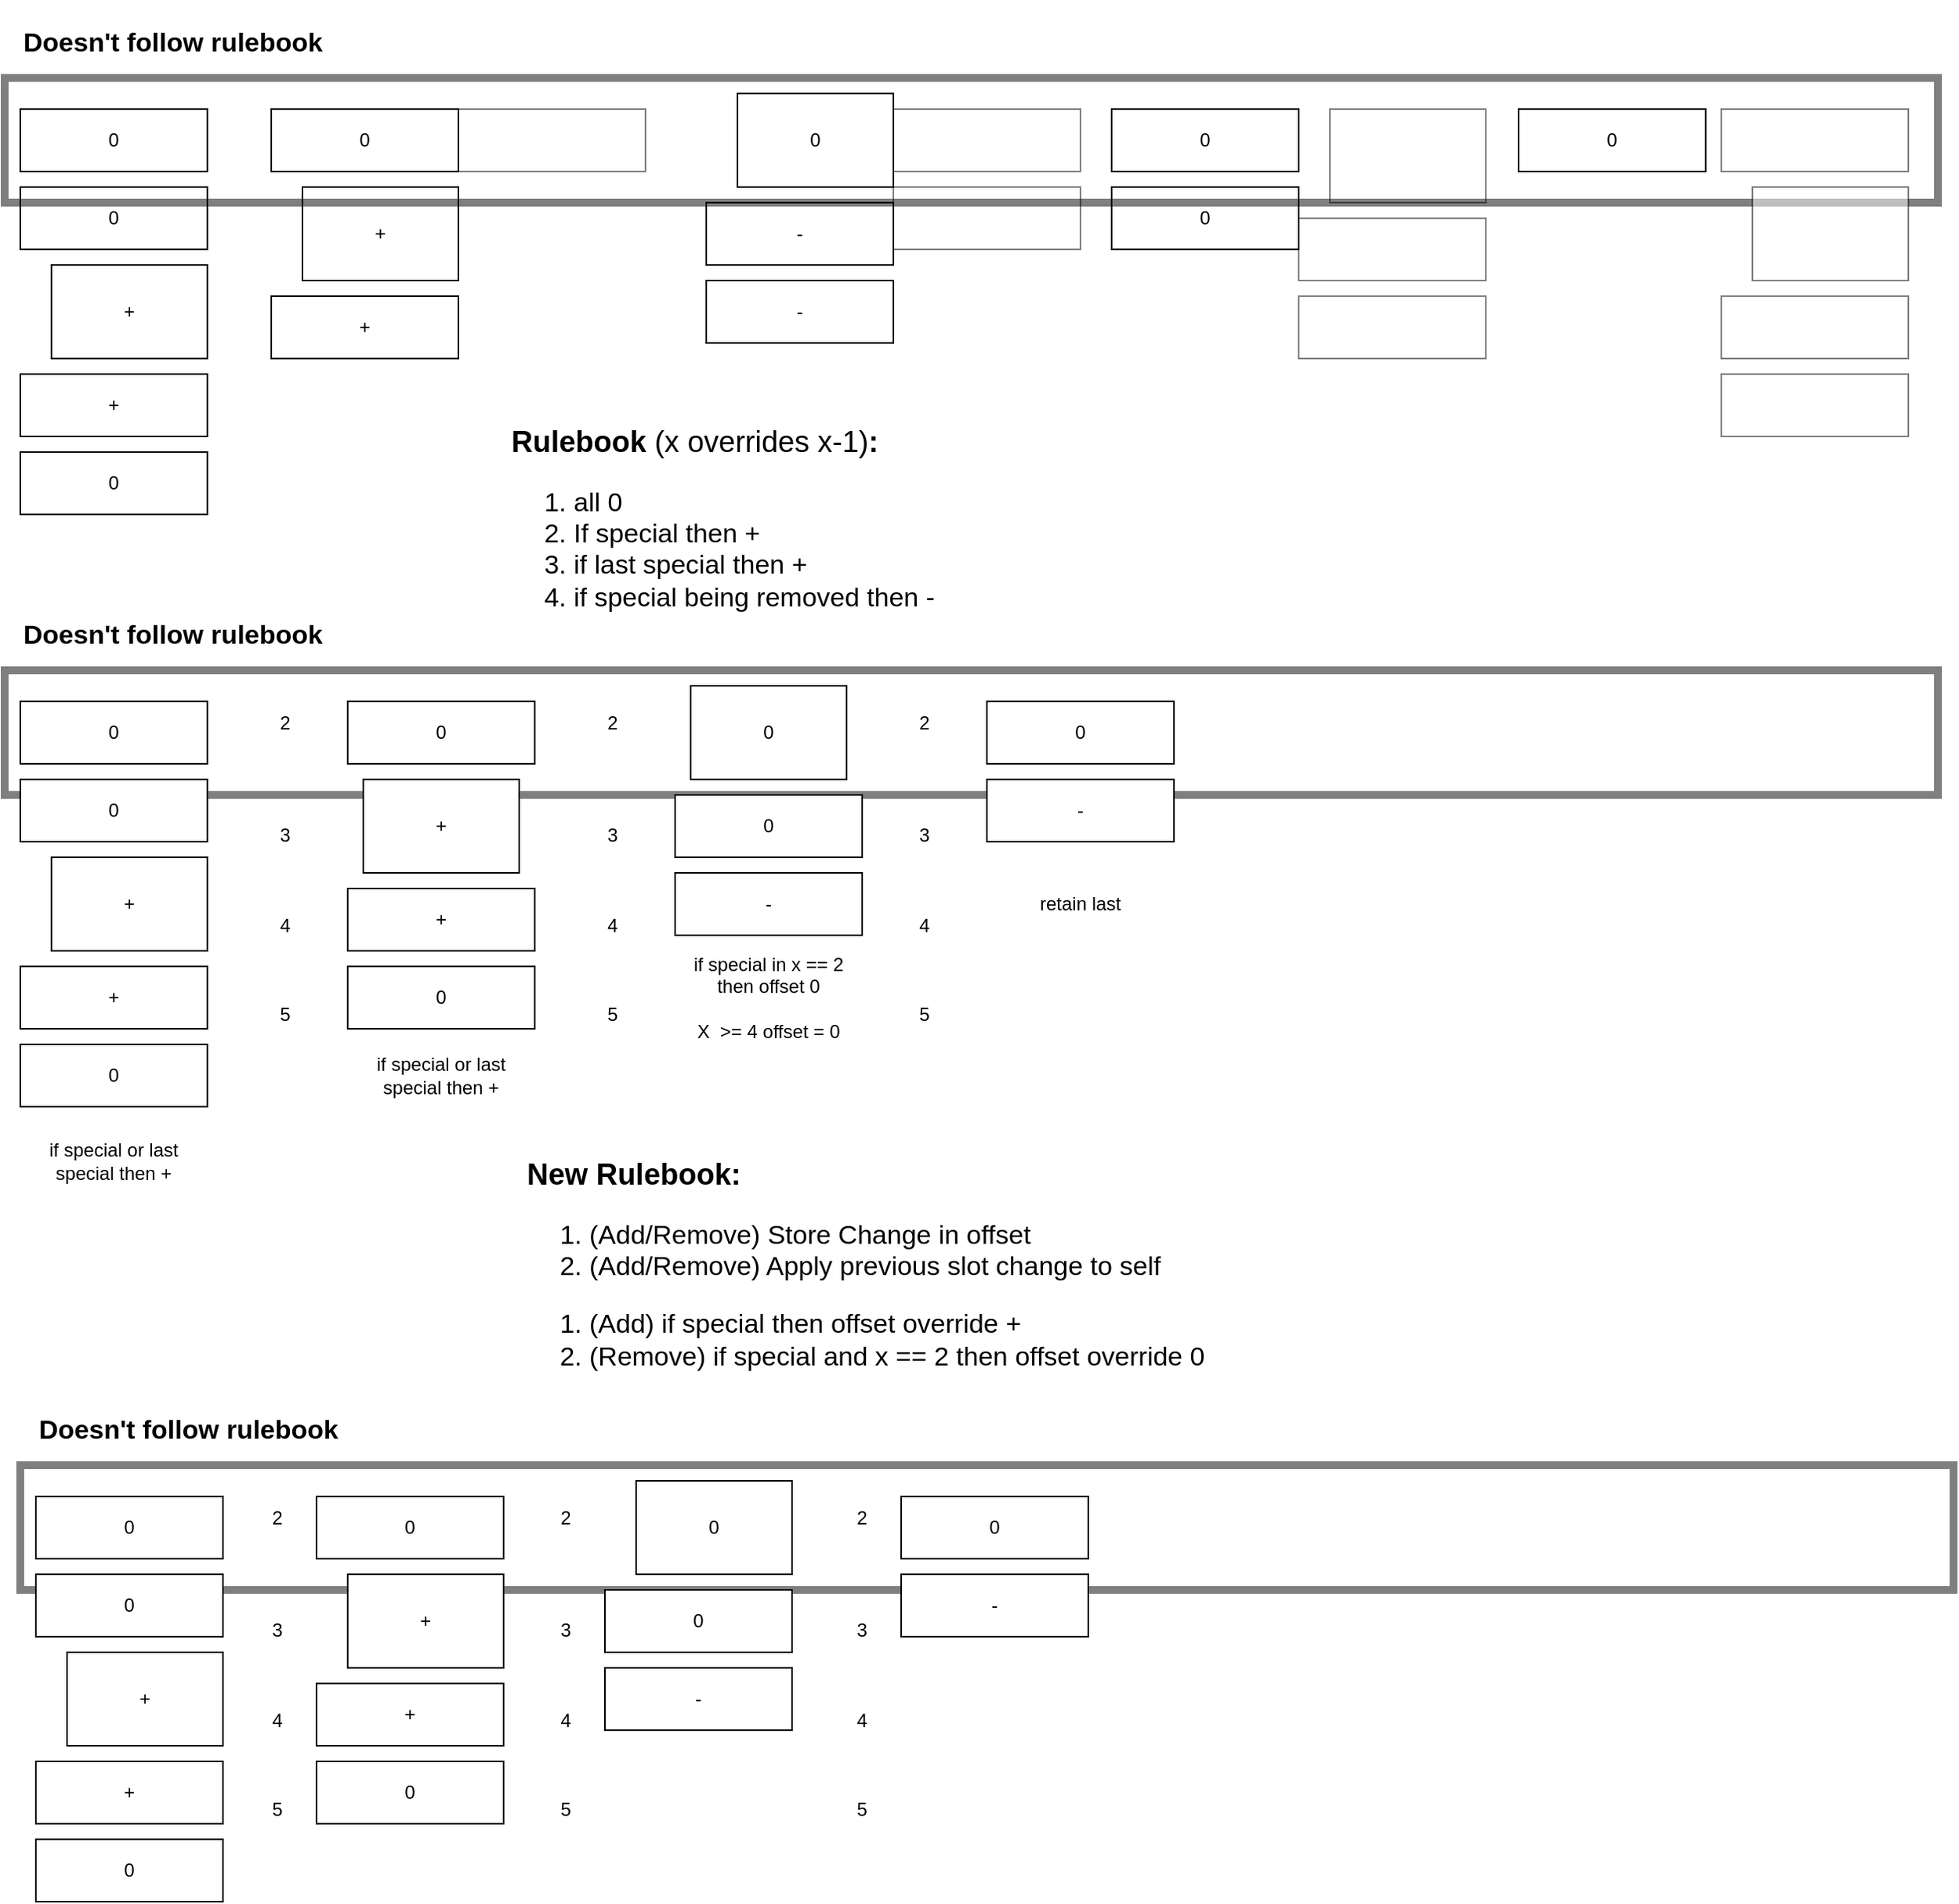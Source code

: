 <mxfile version="15.0.6" type="github"><diagram id="tIkzukC-OCRGZSHh6Kfc" name="Page-1"><mxGraphModel dx="1426" dy="1989" grid="1" gridSize="10" guides="1" tooltips="1" connect="1" arrows="1" fold="1" page="1" pageScale="1" pageWidth="827" pageHeight="1169" math="0" shadow="0"><root><mxCell id="0"/><mxCell id="1" parent="0"/><mxCell id="5mehpzaGGVVwTEe_0Mdk-20" value="" style="rounded=0;whiteSpace=wrap;html=1;fillColor=none;strokeWidth=5;opacity=50;" parent="1" vertex="1"><mxGeometry x="30" y="360" width="1240" height="80" as="geometry"/></mxCell><mxCell id="QMKidMNqvdjm3rd7tPGR-1" value="0" style="rounded=0;whiteSpace=wrap;html=1;" parent="1" vertex="1"><mxGeometry x="40" width="120" height="40" as="geometry"/></mxCell><mxCell id="QMKidMNqvdjm3rd7tPGR-2" value="0" style="rounded=0;whiteSpace=wrap;html=1;" parent="1" vertex="1"><mxGeometry x="40" y="50" width="120" height="40" as="geometry"/></mxCell><mxCell id="QMKidMNqvdjm3rd7tPGR-3" value="+" style="rounded=0;whiteSpace=wrap;html=1;" parent="1" vertex="1"><mxGeometry x="60" y="100" width="100" height="60" as="geometry"/></mxCell><mxCell id="QMKidMNqvdjm3rd7tPGR-4" value="+" style="rounded=0;whiteSpace=wrap;html=1;" parent="1" vertex="1"><mxGeometry x="40" y="170" width="120" height="40" as="geometry"/></mxCell><mxCell id="QMKidMNqvdjm3rd7tPGR-5" value="" style="rounded=0;whiteSpace=wrap;html=1;opacity=50;" parent="1" vertex="1"><mxGeometry x="321" width="120" height="40" as="geometry"/></mxCell><mxCell id="QMKidMNqvdjm3rd7tPGR-6" value="0" style="rounded=0;whiteSpace=wrap;html=1;" parent="1" vertex="1"><mxGeometry x="201" width="120" height="40" as="geometry"/></mxCell><mxCell id="QMKidMNqvdjm3rd7tPGR-7" value="+" style="rounded=0;whiteSpace=wrap;html=1;" parent="1" vertex="1"><mxGeometry x="221" y="50" width="100" height="60" as="geometry"/></mxCell><mxCell id="QMKidMNqvdjm3rd7tPGR-8" value="+" style="rounded=0;whiteSpace=wrap;html=1;" parent="1" vertex="1"><mxGeometry x="201" y="120" width="120" height="40" as="geometry"/></mxCell><mxCell id="QMKidMNqvdjm3rd7tPGR-9" value="" style="rounded=0;whiteSpace=wrap;html=1;opacity=50;" parent="1" vertex="1"><mxGeometry x="600" y="50" width="120" height="40" as="geometry"/></mxCell><mxCell id="QMKidMNqvdjm3rd7tPGR-10" value="" style="rounded=0;whiteSpace=wrap;html=1;opacity=50;" parent="1" vertex="1"><mxGeometry x="600" width="120" height="40" as="geometry"/></mxCell><mxCell id="QMKidMNqvdjm3rd7tPGR-11" value="0" style="rounded=0;whiteSpace=wrap;html=1;" parent="1" vertex="1"><mxGeometry x="500" y="-10" width="100" height="60" as="geometry"/></mxCell><mxCell id="QMKidMNqvdjm3rd7tPGR-12" value="-" style="rounded=0;whiteSpace=wrap;html=1;" parent="1" vertex="1"><mxGeometry x="480" y="60" width="120" height="40" as="geometry"/></mxCell><mxCell id="QMKidMNqvdjm3rd7tPGR-13" value="" style="rounded=0;whiteSpace=wrap;html=1;opacity=50;" parent="1" vertex="1"><mxGeometry x="860" y="70" width="120" height="40" as="geometry"/></mxCell><mxCell id="QMKidMNqvdjm3rd7tPGR-14" value="" style="rounded=0;whiteSpace=wrap;html=1;opacity=50;" parent="1" vertex="1"><mxGeometry x="860" y="120" width="120" height="40" as="geometry"/></mxCell><mxCell id="QMKidMNqvdjm3rd7tPGR-15" value="" style="rounded=0;whiteSpace=wrap;html=1;opacity=50;" parent="1" vertex="1"><mxGeometry x="880" width="100" height="60" as="geometry"/></mxCell><mxCell id="QMKidMNqvdjm3rd7tPGR-16" value="0" style="rounded=0;whiteSpace=wrap;html=1;" parent="1" vertex="1"><mxGeometry x="740" width="120" height="40" as="geometry"/></mxCell><mxCell id="5mehpzaGGVVwTEe_0Mdk-1" value="-" style="rounded=0;whiteSpace=wrap;html=1;" parent="1" vertex="1"><mxGeometry x="480" y="110" width="120" height="40" as="geometry"/></mxCell><mxCell id="5mehpzaGGVVwTEe_0Mdk-2" value="0" style="rounded=0;whiteSpace=wrap;html=1;" parent="1" vertex="1"><mxGeometry x="740" y="50" width="120" height="40" as="geometry"/></mxCell><mxCell id="5mehpzaGGVVwTEe_0Mdk-3" value="0" style="rounded=0;whiteSpace=wrap;html=1;" parent="1" vertex="1"><mxGeometry x="40" y="220" width="120" height="40" as="geometry"/></mxCell><mxCell id="5mehpzaGGVVwTEe_0Mdk-7" value="&lt;h1 style=&quot;font-size: 19px&quot;&gt;Rulebook &lt;span style=&quot;font-weight: normal&quot;&gt;(x overrides x-1)&lt;/span&gt;:&lt;br&gt;&lt;/h1&gt;&lt;ol style=&quot;font-size: 17px&quot;&gt;&lt;li&gt;all 0&lt;br&gt;&lt;/li&gt;&lt;li&gt;If special then +&lt;/li&gt;&lt;li&gt;if last special then +&lt;/li&gt;&lt;li&gt;if special being removed then -&lt;br&gt;&lt;/li&gt;&lt;/ol&gt;" style="text;html=1;strokeColor=none;fillColor=none;spacing=5;spacingTop=-20;whiteSpace=wrap;overflow=hidden;rounded=0;" parent="1" vertex="1"><mxGeometry x="350" y="200" width="380" height="140" as="geometry"/></mxCell><mxCell id="5mehpzaGGVVwTEe_0Mdk-8" value="" style="rounded=0;whiteSpace=wrap;html=1;fillColor=none;strokeWidth=5;opacity=50;" parent="1" vertex="1"><mxGeometry x="30" y="-20" width="1240" height="80" as="geometry"/></mxCell><mxCell id="5mehpzaGGVVwTEe_0Mdk-9" value="&lt;font style=&quot;font-size: 17px&quot;&gt;&lt;b&gt;Doesn't follow rulebook&lt;/b&gt;&lt;/font&gt;" style="text;html=1;strokeColor=none;fillColor=none;align=left;verticalAlign=bottom;whiteSpace=wrap;rounded=0;opacity=50;" parent="1" vertex="1"><mxGeometry x="40" y="-70" width="310" height="40" as="geometry"/></mxCell><mxCell id="5mehpzaGGVVwTEe_0Mdk-10" value="" style="rounded=0;whiteSpace=wrap;html=1;opacity=50;" parent="1" vertex="1"><mxGeometry x="1131" y="120" width="120" height="40" as="geometry"/></mxCell><mxCell id="5mehpzaGGVVwTEe_0Mdk-11" value="" style="rounded=0;whiteSpace=wrap;html=1;opacity=50;" parent="1" vertex="1"><mxGeometry x="1131" y="170" width="120" height="40" as="geometry"/></mxCell><mxCell id="5mehpzaGGVVwTEe_0Mdk-12" value="" style="rounded=0;whiteSpace=wrap;html=1;opacity=50;" parent="1" vertex="1"><mxGeometry x="1151" y="50" width="100" height="60" as="geometry"/></mxCell><mxCell id="5mehpzaGGVVwTEe_0Mdk-13" value="0" style="rounded=0;whiteSpace=wrap;html=1;" parent="1" vertex="1"><mxGeometry x="1001" width="120" height="40" as="geometry"/></mxCell><mxCell id="5mehpzaGGVVwTEe_0Mdk-14" value="&lt;p style=&quot;line-height: 120%&quot;&gt;&lt;br&gt;&lt;/p&gt;" style="rounded=0;whiteSpace=wrap;html=1;opacity=50;" parent="1" vertex="1"><mxGeometry x="1131" width="120" height="40" as="geometry"/></mxCell><mxCell id="5mehpzaGGVVwTEe_0Mdk-15" value="0" style="rounded=0;whiteSpace=wrap;html=1;" parent="1" vertex="1"><mxGeometry x="40" y="380" width="120" height="40" as="geometry"/></mxCell><mxCell id="5mehpzaGGVVwTEe_0Mdk-16" value="0" style="rounded=0;whiteSpace=wrap;html=1;" parent="1" vertex="1"><mxGeometry x="40" y="430" width="120" height="40" as="geometry"/></mxCell><mxCell id="5mehpzaGGVVwTEe_0Mdk-17" value="+" style="rounded=0;whiteSpace=wrap;html=1;" parent="1" vertex="1"><mxGeometry x="60" y="480" width="100" height="60" as="geometry"/></mxCell><mxCell id="5mehpzaGGVVwTEe_0Mdk-18" value="+" style="rounded=0;whiteSpace=wrap;html=1;" parent="1" vertex="1"><mxGeometry x="40" y="550" width="120" height="40" as="geometry"/></mxCell><mxCell id="5mehpzaGGVVwTEe_0Mdk-19" value="0" style="rounded=0;whiteSpace=wrap;html=1;" parent="1" vertex="1"><mxGeometry x="40" y="600" width="120" height="40" as="geometry"/></mxCell><mxCell id="5mehpzaGGVVwTEe_0Mdk-21" value="&lt;font style=&quot;font-size: 17px&quot;&gt;&lt;b&gt;Doesn't follow rulebook&lt;/b&gt;&lt;/font&gt;" style="text;html=1;strokeColor=none;fillColor=none;align=left;verticalAlign=bottom;whiteSpace=wrap;rounded=0;opacity=50;" parent="1" vertex="1"><mxGeometry x="40" y="310" width="310" height="40" as="geometry"/></mxCell><mxCell id="o_r1sFH0NP4sAo5vpepX-1" value="&lt;div&gt;2&lt;/div&gt;&lt;div&gt;&lt;br&gt;&lt;/div&gt;&lt;div&gt;&lt;br&gt;&lt;/div&gt;&lt;div&gt;&lt;br&gt;&lt;/div&gt;&lt;div&gt;&lt;br&gt;&lt;/div&gt;&lt;div&gt;3&lt;/div&gt;&lt;div&gt;&lt;br&gt;&lt;/div&gt;&lt;div&gt;&lt;br&gt;&lt;/div&gt;&lt;div&gt;&lt;br&gt;&lt;/div&gt;&lt;div&gt;4&lt;/div&gt;&lt;div&gt;&lt;br&gt;&lt;/div&gt;&lt;div&gt;&lt;br&gt;&lt;/div&gt;&lt;div&gt;&lt;br&gt;&lt;/div&gt;&lt;div&gt;5&lt;br&gt;&lt;/div&gt;" style="text;html=1;strokeColor=none;fillColor=none;align=center;verticalAlign=top;whiteSpace=wrap;rounded=0;" vertex="1" parent="1"><mxGeometry x="190" y="380" width="40" height="260" as="geometry"/></mxCell><mxCell id="o_r1sFH0NP4sAo5vpepX-2" value="0" style="rounded=0;whiteSpace=wrap;html=1;" vertex="1" parent="1"><mxGeometry x="250" y="380" width="120" height="40" as="geometry"/></mxCell><mxCell id="o_r1sFH0NP4sAo5vpepX-3" value="+" style="rounded=0;whiteSpace=wrap;html=1;" vertex="1" parent="1"><mxGeometry x="260" y="430" width="100" height="60" as="geometry"/></mxCell><mxCell id="o_r1sFH0NP4sAo5vpepX-4" value="+" style="rounded=0;whiteSpace=wrap;html=1;" vertex="1" parent="1"><mxGeometry x="250" y="500" width="120" height="40" as="geometry"/></mxCell><mxCell id="o_r1sFH0NP4sAo5vpepX-5" value="0" style="rounded=0;whiteSpace=wrap;html=1;" vertex="1" parent="1"><mxGeometry x="250" y="550" width="120" height="40" as="geometry"/></mxCell><mxCell id="o_r1sFH0NP4sAo5vpepX-6" value="&lt;div&gt;2&lt;/div&gt;&lt;div&gt;&lt;br&gt;&lt;/div&gt;&lt;div&gt;&lt;br&gt;&lt;/div&gt;&lt;div&gt;&lt;br&gt;&lt;/div&gt;&lt;div&gt;&lt;br&gt;&lt;/div&gt;&lt;div&gt;3&lt;/div&gt;&lt;div&gt;&lt;br&gt;&lt;/div&gt;&lt;div&gt;&lt;br&gt;&lt;/div&gt;&lt;div&gt;&lt;br&gt;&lt;/div&gt;&lt;div&gt;4&lt;/div&gt;&lt;div&gt;&lt;br&gt;&lt;/div&gt;&lt;div&gt;&lt;br&gt;&lt;/div&gt;&lt;div&gt;&lt;br&gt;&lt;/div&gt;&lt;div&gt;5&lt;br&gt;&lt;/div&gt;" style="text;html=1;strokeColor=none;fillColor=none;align=center;verticalAlign=top;whiteSpace=wrap;rounded=0;" vertex="1" parent="1"><mxGeometry x="400" y="380" width="40" height="260" as="geometry"/></mxCell><mxCell id="o_r1sFH0NP4sAo5vpepX-8" value="0" style="rounded=0;whiteSpace=wrap;html=1;" vertex="1" parent="1"><mxGeometry x="470" y="370" width="100" height="60" as="geometry"/></mxCell><mxCell id="o_r1sFH0NP4sAo5vpepX-9" value="0" style="rounded=0;whiteSpace=wrap;html=1;" vertex="1" parent="1"><mxGeometry x="460" y="440" width="120" height="40" as="geometry"/></mxCell><mxCell id="o_r1sFH0NP4sAo5vpepX-10" value="-" style="rounded=0;whiteSpace=wrap;html=1;" vertex="1" parent="1"><mxGeometry x="460" y="490" width="120" height="40" as="geometry"/></mxCell><mxCell id="o_r1sFH0NP4sAo5vpepX-11" value="&lt;div&gt;2&lt;/div&gt;&lt;div&gt;&lt;br&gt;&lt;/div&gt;&lt;div&gt;&lt;br&gt;&lt;/div&gt;&lt;div&gt;&lt;br&gt;&lt;/div&gt;&lt;div&gt;&lt;br&gt;&lt;/div&gt;&lt;div&gt;3&lt;/div&gt;&lt;div&gt;&lt;br&gt;&lt;/div&gt;&lt;div&gt;&lt;br&gt;&lt;/div&gt;&lt;div&gt;&lt;br&gt;&lt;/div&gt;&lt;div&gt;4&lt;/div&gt;&lt;div&gt;&lt;br&gt;&lt;/div&gt;&lt;div&gt;&lt;br&gt;&lt;/div&gt;&lt;div&gt;&lt;br&gt;&lt;/div&gt;&lt;div&gt;5&lt;br&gt;&lt;/div&gt;" style="text;html=1;strokeColor=none;fillColor=none;align=center;verticalAlign=top;whiteSpace=wrap;rounded=0;" vertex="1" parent="1"><mxGeometry x="600" y="380" width="40" height="260" as="geometry"/></mxCell><mxCell id="o_r1sFH0NP4sAo5vpepX-13" value="0" style="rounded=0;whiteSpace=wrap;html=1;" vertex="1" parent="1"><mxGeometry x="660" y="380" width="120" height="40" as="geometry"/></mxCell><mxCell id="o_r1sFH0NP4sAo5vpepX-14" value="-" style="rounded=0;whiteSpace=wrap;html=1;" vertex="1" parent="1"><mxGeometry x="660" y="430" width="120" height="40" as="geometry"/></mxCell><mxCell id="o_r1sFH0NP4sAo5vpepX-15" value="if special or last special then +" style="text;html=1;strokeColor=none;fillColor=none;align=center;verticalAlign=middle;whiteSpace=wrap;rounded=0;" vertex="1" parent="1"><mxGeometry x="40" y="660" width="120" height="30" as="geometry"/></mxCell><mxCell id="o_r1sFH0NP4sAo5vpepX-16" value="if special or last special then +" style="text;html=1;strokeColor=none;fillColor=none;align=center;verticalAlign=middle;whiteSpace=wrap;rounded=0;" vertex="1" parent="1"><mxGeometry x="250" y="605" width="120" height="30" as="geometry"/></mxCell><mxCell id="o_r1sFH0NP4sAo5vpepX-17" value="&lt;div&gt;if special in x == 2 then offset 0&lt;/div&gt;&lt;div&gt;&lt;br&gt;&lt;/div&gt;&lt;div&gt;X&amp;nbsp; &amp;gt;= 4 offset = 0&lt;br&gt;&lt;/div&gt;" style="text;html=1;strokeColor=none;fillColor=none;align=center;verticalAlign=middle;whiteSpace=wrap;rounded=0;" vertex="1" parent="1"><mxGeometry x="460" y="540" width="120" height="60" as="geometry"/></mxCell><mxCell id="o_r1sFH0NP4sAo5vpepX-19" value="retain last" style="text;html=1;strokeColor=none;fillColor=none;align=center;verticalAlign=middle;whiteSpace=wrap;rounded=0;" vertex="1" parent="1"><mxGeometry x="660" y="480" width="120" height="60" as="geometry"/></mxCell><mxCell id="o_r1sFH0NP4sAo5vpepX-20" value="&lt;h1 style=&quot;font-size: 19px&quot;&gt;New Rulebook&lt;span style=&quot;font-weight: normal&quot;&gt;&lt;/span&gt;:&lt;br&gt;&lt;/h1&gt;&lt;ol style=&quot;font-size: 17px&quot;&gt;&lt;li&gt;(Add/Remove) Store Change in offset&lt;br&gt;&lt;/li&gt;&lt;li&gt;(Add/Remove) Apply previous slot change to self&lt;/li&gt;&lt;/ol&gt;&lt;ol style=&quot;font-size: 17px&quot;&gt;&lt;li&gt;(Add) if special then offset override +&lt;/li&gt;&lt;li&gt;(Remove) if special and x == 2 then offset override 0&lt;br&gt;&lt;/li&gt;&lt;/ol&gt;" style="text;html=1;strokeColor=none;fillColor=none;spacing=5;spacingTop=-20;whiteSpace=wrap;overflow=hidden;rounded=0;" vertex="1" parent="1"><mxGeometry x="360" y="670" width="468" height="140" as="geometry"/></mxCell><mxCell id="o_r1sFH0NP4sAo5vpepX-21" value="" style="rounded=0;whiteSpace=wrap;html=1;fillColor=none;strokeWidth=5;opacity=50;" vertex="1" parent="1"><mxGeometry x="40" y="870" width="1240" height="80" as="geometry"/></mxCell><mxCell id="o_r1sFH0NP4sAo5vpepX-22" value="0" style="rounded=0;whiteSpace=wrap;html=1;" vertex="1" parent="1"><mxGeometry x="50" y="890" width="120" height="40" as="geometry"/></mxCell><mxCell id="o_r1sFH0NP4sAo5vpepX-23" value="0" style="rounded=0;whiteSpace=wrap;html=1;" vertex="1" parent="1"><mxGeometry x="50" y="940" width="120" height="40" as="geometry"/></mxCell><mxCell id="o_r1sFH0NP4sAo5vpepX-24" value="+" style="rounded=0;whiteSpace=wrap;html=1;" vertex="1" parent="1"><mxGeometry x="70" y="990" width="100" height="60" as="geometry"/></mxCell><mxCell id="o_r1sFH0NP4sAo5vpepX-25" value="+" style="rounded=0;whiteSpace=wrap;html=1;" vertex="1" parent="1"><mxGeometry x="50" y="1060" width="120" height="40" as="geometry"/></mxCell><mxCell id="o_r1sFH0NP4sAo5vpepX-26" value="0" style="rounded=0;whiteSpace=wrap;html=1;" vertex="1" parent="1"><mxGeometry x="50" y="1110" width="120" height="40" as="geometry"/></mxCell><mxCell id="o_r1sFH0NP4sAo5vpepX-27" value="&lt;font style=&quot;font-size: 17px&quot;&gt;&lt;b&gt;Doesn't follow rulebook&lt;/b&gt;&lt;/font&gt;" style="text;html=1;strokeColor=none;fillColor=none;align=left;verticalAlign=bottom;whiteSpace=wrap;rounded=0;opacity=50;" vertex="1" parent="1"><mxGeometry x="50" y="820" width="310" height="40" as="geometry"/></mxCell><mxCell id="o_r1sFH0NP4sAo5vpepX-29" value="&lt;div&gt;2&lt;/div&gt;&lt;div&gt;&lt;br&gt;&lt;/div&gt;&lt;div&gt;&lt;br&gt;&lt;/div&gt;&lt;div&gt;&lt;br&gt;&lt;/div&gt;&lt;div&gt;&lt;br&gt;&lt;/div&gt;&lt;div&gt;3&lt;/div&gt;&lt;div&gt;&lt;br&gt;&lt;/div&gt;&lt;div&gt;&lt;br&gt;&lt;/div&gt;&lt;div&gt;&lt;br&gt;&lt;/div&gt;&lt;div&gt;4&lt;/div&gt;&lt;div&gt;&lt;br&gt;&lt;/div&gt;&lt;div&gt;&lt;br&gt;&lt;/div&gt;&lt;div&gt;&lt;br&gt;&lt;/div&gt;&lt;div&gt;5&lt;br&gt;&lt;/div&gt;" style="text;html=1;strokeColor=none;fillColor=none;align=center;verticalAlign=top;whiteSpace=wrap;rounded=0;" vertex="1" parent="1"><mxGeometry x="185" y="890" width="40" height="260" as="geometry"/></mxCell><mxCell id="o_r1sFH0NP4sAo5vpepX-30" value="0" style="rounded=0;whiteSpace=wrap;html=1;" vertex="1" parent="1"><mxGeometry x="230" y="890" width="120" height="40" as="geometry"/></mxCell><mxCell id="o_r1sFH0NP4sAo5vpepX-31" value="+" style="rounded=0;whiteSpace=wrap;html=1;" vertex="1" parent="1"><mxGeometry x="250" y="940" width="100" height="60" as="geometry"/></mxCell><mxCell id="o_r1sFH0NP4sAo5vpepX-32" value="+" style="rounded=0;whiteSpace=wrap;html=1;" vertex="1" parent="1"><mxGeometry x="230" y="1010" width="120" height="40" as="geometry"/></mxCell><mxCell id="o_r1sFH0NP4sAo5vpepX-33" value="0" style="rounded=0;whiteSpace=wrap;html=1;" vertex="1" parent="1"><mxGeometry x="230" y="1060" width="120" height="40" as="geometry"/></mxCell><mxCell id="o_r1sFH0NP4sAo5vpepX-34" value="&lt;div&gt;2&lt;/div&gt;&lt;div&gt;&lt;br&gt;&lt;/div&gt;&lt;div&gt;&lt;br&gt;&lt;/div&gt;&lt;div&gt;&lt;br&gt;&lt;/div&gt;&lt;div&gt;&lt;br&gt;&lt;/div&gt;&lt;div&gt;3&lt;/div&gt;&lt;div&gt;&lt;br&gt;&lt;/div&gt;&lt;div&gt;&lt;br&gt;&lt;/div&gt;&lt;div&gt;&lt;br&gt;&lt;/div&gt;&lt;div&gt;4&lt;/div&gt;&lt;div&gt;&lt;br&gt;&lt;/div&gt;&lt;div&gt;&lt;br&gt;&lt;/div&gt;&lt;div&gt;&lt;br&gt;&lt;/div&gt;&lt;div&gt;5&lt;br&gt;&lt;/div&gt;" style="text;html=1;strokeColor=none;fillColor=none;align=center;verticalAlign=top;whiteSpace=wrap;rounded=0;" vertex="1" parent="1"><mxGeometry x="370" y="890" width="40" height="260" as="geometry"/></mxCell><mxCell id="o_r1sFH0NP4sAo5vpepX-36" value="0" style="rounded=0;whiteSpace=wrap;html=1;" vertex="1" parent="1"><mxGeometry x="435" y="880" width="100" height="60" as="geometry"/></mxCell><mxCell id="o_r1sFH0NP4sAo5vpepX-37" value="0" style="rounded=0;whiteSpace=wrap;html=1;" vertex="1" parent="1"><mxGeometry x="415" y="950" width="120" height="40" as="geometry"/></mxCell><mxCell id="o_r1sFH0NP4sAo5vpepX-38" value="-" style="rounded=0;whiteSpace=wrap;html=1;" vertex="1" parent="1"><mxGeometry x="415" y="1000" width="120" height="40" as="geometry"/></mxCell><mxCell id="o_r1sFH0NP4sAo5vpepX-39" value="&lt;div&gt;2&lt;/div&gt;&lt;div&gt;&lt;br&gt;&lt;/div&gt;&lt;div&gt;&lt;br&gt;&lt;/div&gt;&lt;div&gt;&lt;br&gt;&lt;/div&gt;&lt;div&gt;&lt;br&gt;&lt;/div&gt;&lt;div&gt;3&lt;/div&gt;&lt;div&gt;&lt;br&gt;&lt;/div&gt;&lt;div&gt;&lt;br&gt;&lt;/div&gt;&lt;div&gt;&lt;br&gt;&lt;/div&gt;&lt;div&gt;4&lt;/div&gt;&lt;div&gt;&lt;br&gt;&lt;/div&gt;&lt;div&gt;&lt;br&gt;&lt;/div&gt;&lt;div&gt;&lt;br&gt;&lt;/div&gt;&lt;div&gt;5&lt;br&gt;&lt;/div&gt;" style="text;html=1;strokeColor=none;fillColor=none;align=center;verticalAlign=top;whiteSpace=wrap;rounded=0;" vertex="1" parent="1"><mxGeometry x="560" y="890" width="40" height="260" as="geometry"/></mxCell><mxCell id="o_r1sFH0NP4sAo5vpepX-41" value="0" style="rounded=0;whiteSpace=wrap;html=1;" vertex="1" parent="1"><mxGeometry x="605" y="890" width="120" height="40" as="geometry"/></mxCell><mxCell id="o_r1sFH0NP4sAo5vpepX-42" value="-" style="rounded=0;whiteSpace=wrap;html=1;" vertex="1" parent="1"><mxGeometry x="605" y="940" width="120" height="40" as="geometry"/></mxCell></root></mxGraphModel></diagram></mxfile>